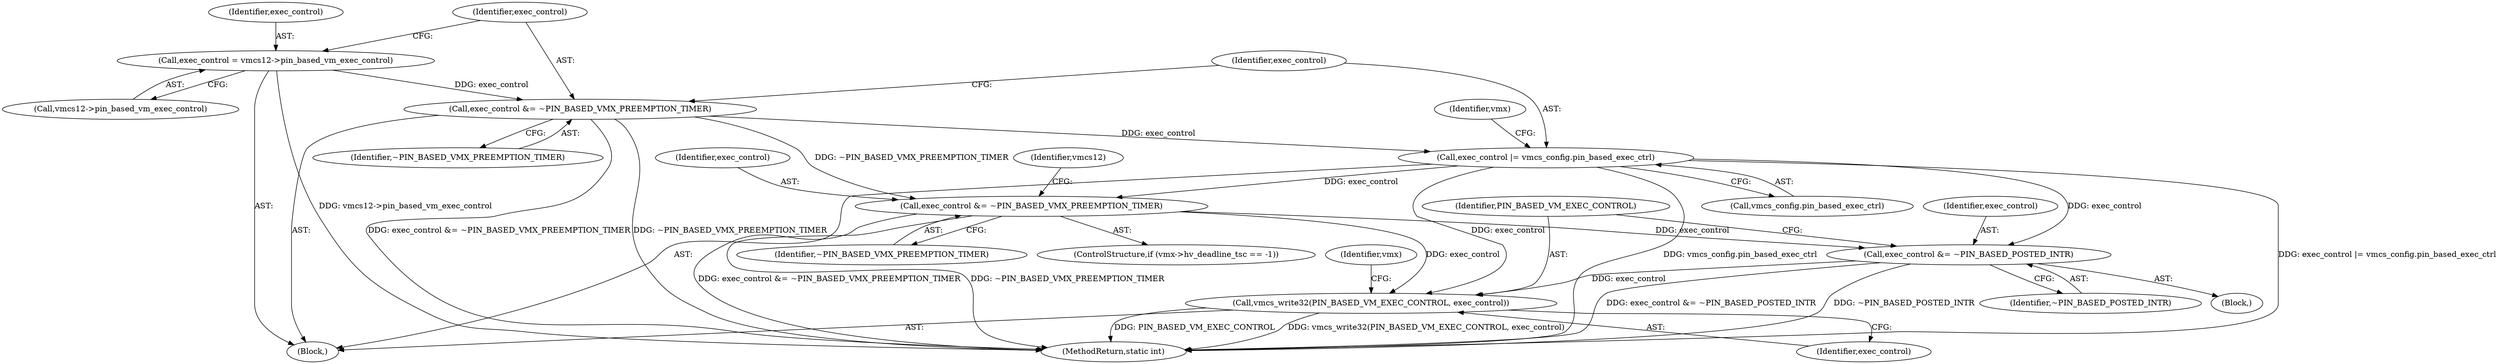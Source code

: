 digraph "0_linux_51aa68e7d57e3217192d88ce90fd5b8ef29ec94f@API" {
"1000475" [label="(Call,vmcs_write32(PIN_BASED_VM_EXEC_CONTROL, exec_control))"];
"1000444" [label="(Call,exec_control &= ~PIN_BASED_VMX_PREEMPTION_TIMER)"];
"1000432" [label="(Call,exec_control |= vmcs_config.pin_based_exec_ctrl)"];
"1000429" [label="(Call,exec_control &= ~PIN_BASED_VMX_PREEMPTION_TIMER)"];
"1000424" [label="(Call,exec_control = vmcs12->pin_based_vm_exec_control)"];
"1000472" [label="(Call,exec_control &= ~PIN_BASED_POSTED_INTR)"];
"1000471" [label="(Block,)"];
"1000473" [label="(Identifier,exec_control)"];
"1000474" [label="(Identifier,~PIN_BASED_POSTED_INTR)"];
"1000475" [label="(Call,vmcs_write32(PIN_BASED_VM_EXEC_CONTROL, exec_control))"];
"1000449" [label="(Identifier,vmcs12)"];
"1000424" [label="(Call,exec_control = vmcs12->pin_based_vm_exec_control)"];
"1000444" [label="(Call,exec_control &= ~PIN_BASED_VMX_PREEMPTION_TIMER)"];
"1000440" [label="(Identifier,vmx)"];
"1000126" [label="(Block,)"];
"1000481" [label="(Identifier,vmx)"];
"1001021" [label="(MethodReturn,static int)"];
"1000477" [label="(Identifier,exec_control)"];
"1000476" [label="(Identifier,PIN_BASED_VM_EXEC_CONTROL)"];
"1000437" [label="(ControlStructure,if (vmx->hv_deadline_tsc == -1))"];
"1000429" [label="(Call,exec_control &= ~PIN_BASED_VMX_PREEMPTION_TIMER)"];
"1000434" [label="(Call,vmcs_config.pin_based_exec_ctrl)"];
"1000433" [label="(Identifier,exec_control)"];
"1000431" [label="(Identifier,~PIN_BASED_VMX_PREEMPTION_TIMER)"];
"1000446" [label="(Identifier,~PIN_BASED_VMX_PREEMPTION_TIMER)"];
"1000426" [label="(Call,vmcs12->pin_based_vm_exec_control)"];
"1000445" [label="(Identifier,exec_control)"];
"1000472" [label="(Call,exec_control &= ~PIN_BASED_POSTED_INTR)"];
"1000425" [label="(Identifier,exec_control)"];
"1000432" [label="(Call,exec_control |= vmcs_config.pin_based_exec_ctrl)"];
"1000430" [label="(Identifier,exec_control)"];
"1000475" -> "1000126"  [label="AST: "];
"1000475" -> "1000477"  [label="CFG: "];
"1000476" -> "1000475"  [label="AST: "];
"1000477" -> "1000475"  [label="AST: "];
"1000481" -> "1000475"  [label="CFG: "];
"1000475" -> "1001021"  [label="DDG: PIN_BASED_VM_EXEC_CONTROL"];
"1000475" -> "1001021"  [label="DDG: vmcs_write32(PIN_BASED_VM_EXEC_CONTROL, exec_control)"];
"1000444" -> "1000475"  [label="DDG: exec_control"];
"1000432" -> "1000475"  [label="DDG: exec_control"];
"1000472" -> "1000475"  [label="DDG: exec_control"];
"1000444" -> "1000437"  [label="AST: "];
"1000444" -> "1000446"  [label="CFG: "];
"1000445" -> "1000444"  [label="AST: "];
"1000446" -> "1000444"  [label="AST: "];
"1000449" -> "1000444"  [label="CFG: "];
"1000444" -> "1001021"  [label="DDG: ~PIN_BASED_VMX_PREEMPTION_TIMER"];
"1000444" -> "1001021"  [label="DDG: exec_control &= ~PIN_BASED_VMX_PREEMPTION_TIMER"];
"1000432" -> "1000444"  [label="DDG: exec_control"];
"1000429" -> "1000444"  [label="DDG: ~PIN_BASED_VMX_PREEMPTION_TIMER"];
"1000444" -> "1000472"  [label="DDG: exec_control"];
"1000432" -> "1000126"  [label="AST: "];
"1000432" -> "1000434"  [label="CFG: "];
"1000433" -> "1000432"  [label="AST: "];
"1000434" -> "1000432"  [label="AST: "];
"1000440" -> "1000432"  [label="CFG: "];
"1000432" -> "1001021"  [label="DDG: vmcs_config.pin_based_exec_ctrl"];
"1000432" -> "1001021"  [label="DDG: exec_control |= vmcs_config.pin_based_exec_ctrl"];
"1000429" -> "1000432"  [label="DDG: exec_control"];
"1000432" -> "1000472"  [label="DDG: exec_control"];
"1000429" -> "1000126"  [label="AST: "];
"1000429" -> "1000431"  [label="CFG: "];
"1000430" -> "1000429"  [label="AST: "];
"1000431" -> "1000429"  [label="AST: "];
"1000433" -> "1000429"  [label="CFG: "];
"1000429" -> "1001021"  [label="DDG: ~PIN_BASED_VMX_PREEMPTION_TIMER"];
"1000429" -> "1001021"  [label="DDG: exec_control &= ~PIN_BASED_VMX_PREEMPTION_TIMER"];
"1000424" -> "1000429"  [label="DDG: exec_control"];
"1000424" -> "1000126"  [label="AST: "];
"1000424" -> "1000426"  [label="CFG: "];
"1000425" -> "1000424"  [label="AST: "];
"1000426" -> "1000424"  [label="AST: "];
"1000430" -> "1000424"  [label="CFG: "];
"1000424" -> "1001021"  [label="DDG: vmcs12->pin_based_vm_exec_control"];
"1000472" -> "1000471"  [label="AST: "];
"1000472" -> "1000474"  [label="CFG: "];
"1000473" -> "1000472"  [label="AST: "];
"1000474" -> "1000472"  [label="AST: "];
"1000476" -> "1000472"  [label="CFG: "];
"1000472" -> "1001021"  [label="DDG: exec_control &= ~PIN_BASED_POSTED_INTR"];
"1000472" -> "1001021"  [label="DDG: ~PIN_BASED_POSTED_INTR"];
}
